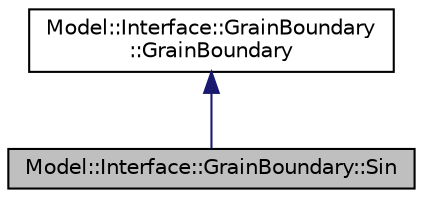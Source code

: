digraph "Model::Interface::GrainBoundary::Sin"
{
  edge [fontname="Helvetica",fontsize="10",labelfontname="Helvetica",labelfontsize="10"];
  node [fontname="Helvetica",fontsize="10",shape=record];
  Node1 [label="Model::Interface::GrainBoundary::Sin",height=0.2,width=0.4,color="black", fillcolor="grey75", style="filled", fontcolor="black"];
  Node2 -> Node1 [dir="back",color="midnightblue",fontsize="10",style="solid",fontname="Helvetica"];
  Node2 [label="Model::Interface::GrainBoundary\l::GrainBoundary",height=0.2,width=0.4,color="black", fillcolor="white", style="filled",URL="$classModel_1_1Interface_1_1GrainBoundary_1_1GrainBoundary.html"];
}
